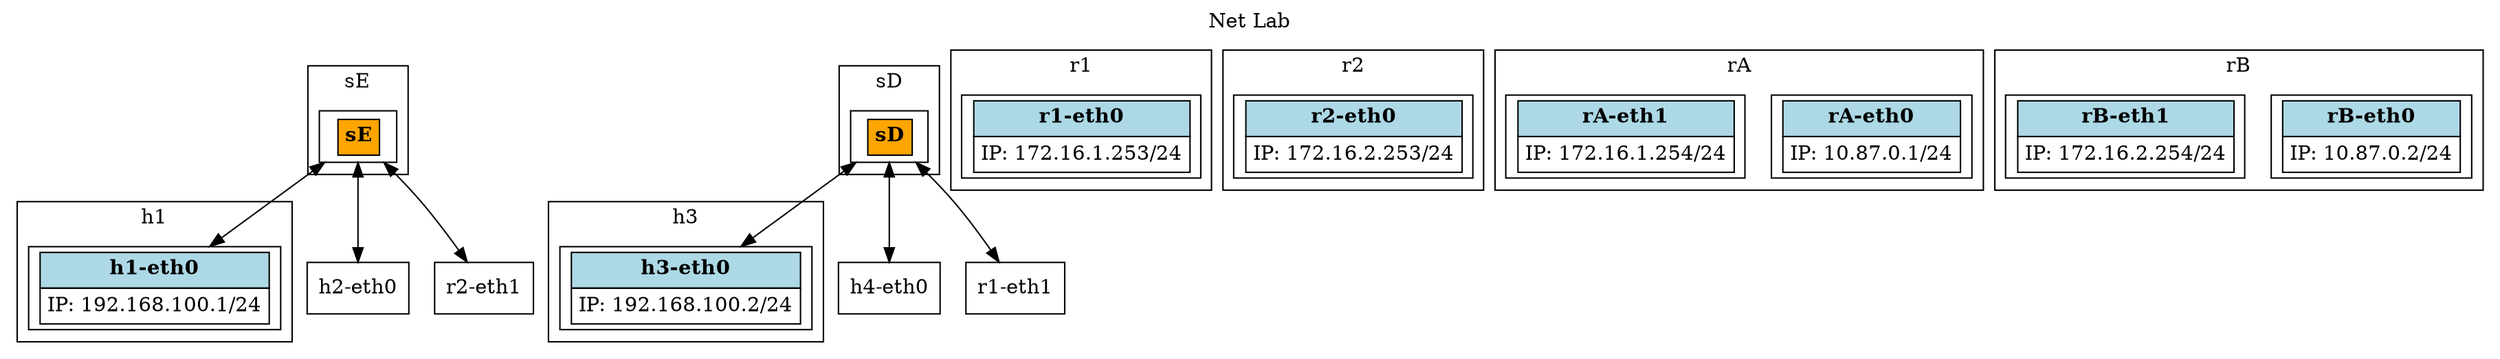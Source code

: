 digraph G { 
    label = "Net Lab";
    labelloc = top;
 
    node [shape=record];
    edge [dir=both];
subgraph cluster_0 {
		label = h1;
	
        "h1-eth0" [label=<
            <table border="0" cellborder="1" cellspacing="0" cellpadding="4">
                <tr><td bgcolor="lightblue"><b>h1-eth0</b></td></tr>
                <tr><td align="left">IP: 192.168.100.1/24</td></tr>
            </table>
        >];
	}
subgraph cluster_1 {
		label = h2;
	
	}
subgraph cluster_2 {
		label = h3;
	
        "h3-eth0" [label=<
            <table border="0" cellborder="1" cellspacing="0" cellpadding="4">
                <tr><td bgcolor="lightblue"><b>h3-eth0</b></td></tr>
                <tr><td align="left">IP: 192.168.100.2/24</td></tr>
            </table>
        >];
	}
subgraph cluster_3 {
		label = h4;
	
	}
subgraph cluster_4 {
		label = r1;
	
        "r1-eth0" [label=<
            <table border="0" cellborder="1" cellspacing="0" cellpadding="4">
                <tr><td bgcolor="lightblue"><b>r1-eth0</b></td></tr>
                <tr><td align="left">IP: 172.16.1.253/24</td></tr>
            </table>
        >];
	}
subgraph cluster_5 {
		label = r2;
	
        "r2-eth0" [label=<
            <table border="0" cellborder="1" cellspacing="0" cellpadding="4">
                <tr><td bgcolor="lightblue"><b>r2-eth0</b></td></tr>
                <tr><td align="left">IP: 172.16.2.253/24</td></tr>
            </table>
        >];
	}
subgraph cluster_6 {
		label = rA;
	
        "rA-eth0" [label=<
            <table border="0" cellborder="1" cellspacing="0" cellpadding="4">
                <tr><td bgcolor="lightblue"><b>rA-eth0</b></td></tr>
                <tr><td align="left">IP: 10.87.0.1/24</td></tr>
            </table>
        >];
        "rA-eth1" [label=<
            <table border="0" cellborder="1" cellspacing="0" cellpadding="4">
                <tr><td bgcolor="lightblue"><b>rA-eth1</b></td></tr>
                <tr><td align="left">IP: 172.16.1.254/24</td></tr>
            </table>
        >];
	}
subgraph cluster_7 {
		label = rB;
	
        "rB-eth0" [label=<
            <table border="0" cellborder="1" cellspacing="0" cellpadding="4">
                <tr><td bgcolor="lightblue"><b>rB-eth0</b></td></tr>
                <tr><td align="left">IP: 10.87.0.2/24</td></tr>
            </table>
        >];
        "rB-eth1" [label=<
            <table border="0" cellborder="1" cellspacing="0" cellpadding="4">
                <tr><td bgcolor="lightblue"><b>rB-eth1</b></td></tr>
                <tr><td align="left">IP: 172.16.2.254/24</td></tr>
            </table>
        >];
	}
subgraph cluster_8 {
		label = sD;
	
        "sD" [label=<
            <table border="0" cellborder="1" cellspacing="0" cellpadding="4">
                <tr><td bgcolor="orange"><b>sD</b></td></tr>
            </table>
        >];
	}
subgraph cluster_9 {
		label = sE;
	
        "sE" [label=<
            <table border="0" cellborder="1" cellspacing="0" cellpadding="4">
                <tr><td bgcolor="orange"><b>sE</b></td></tr>
            </table>
        >];
	}
 "sD"->"h3-eth0"; 
 "sD"->"h4-eth0"; 
 "sE"->"h1-eth0"; 
 "sE"->"h2-eth0"; 
 "sD"->"r1-eth1"; 
 "sE"->"r2-eth1"; 
}
